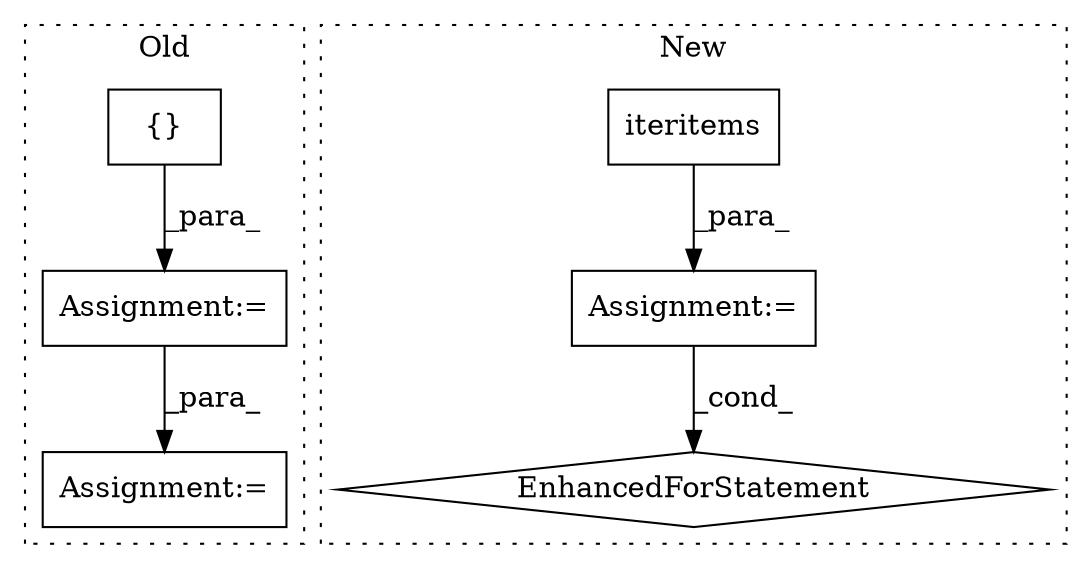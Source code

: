 digraph G {
subgraph cluster0 {
1 [label="{}" a="4" s="681,733" l="1,1" shape="box"];
5 [label="Assignment:=" a="7" s="668" l="1" shape="box"];
6 [label="Assignment:=" a="7" s="871,953" l="53,2" shape="box"];
label = "Old";
style="dotted";
}
subgraph cluster1 {
2 [label="iteritems" a="32" s="855" l="11" shape="box"];
3 [label="Assignment:=" a="7" s="758,866" l="67,2" shape="box"];
4 [label="EnhancedForStatement" a="70" s="758,866" l="67,2" shape="diamond"];
label = "New";
style="dotted";
}
1 -> 5 [label="_para_"];
2 -> 3 [label="_para_"];
3 -> 4 [label="_cond_"];
5 -> 6 [label="_para_"];
}